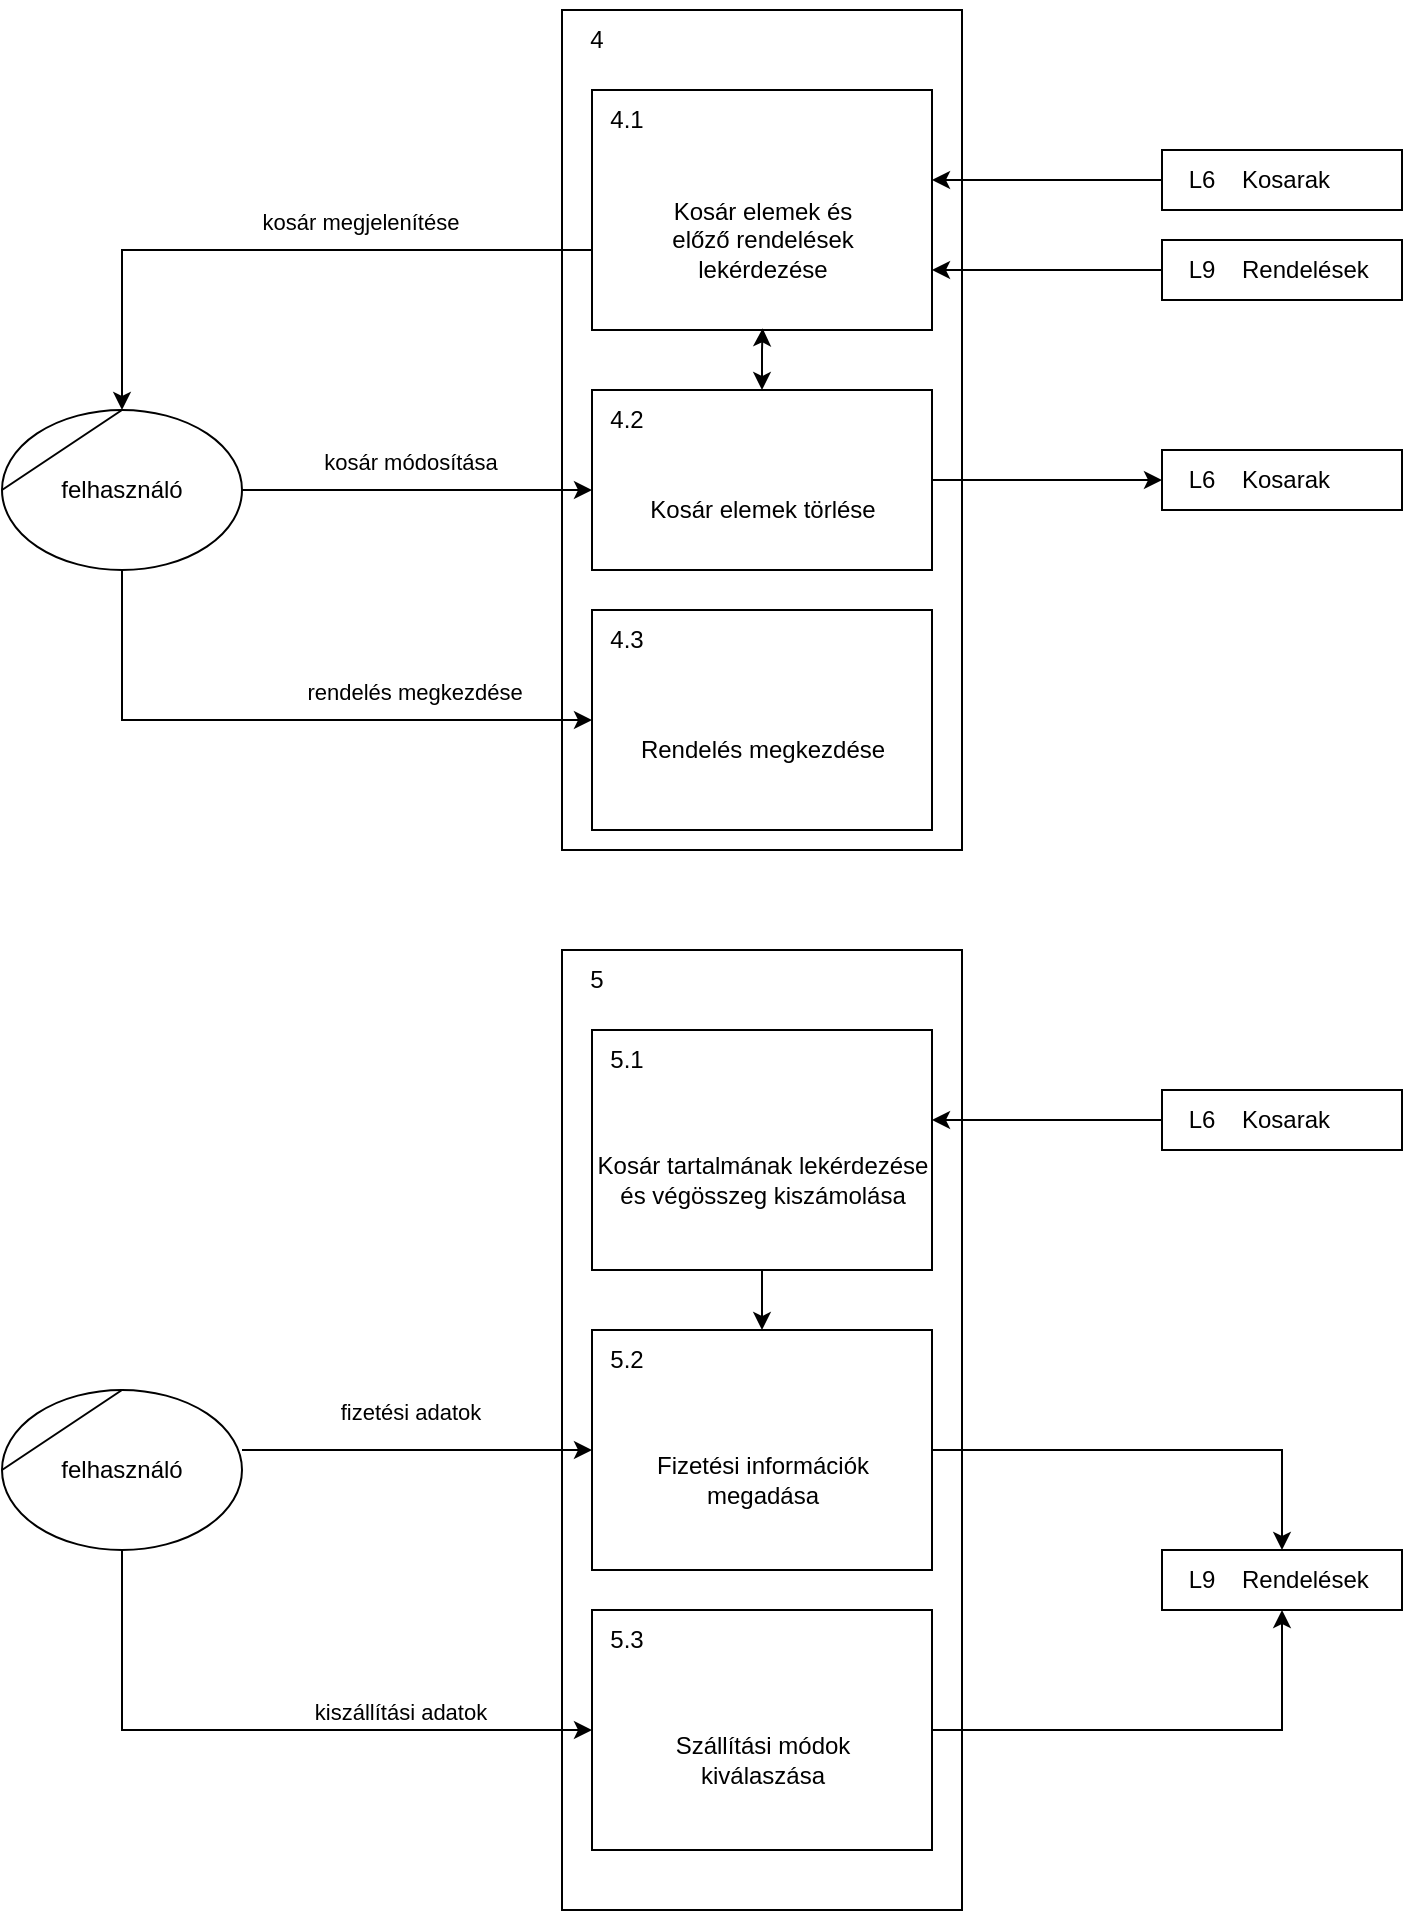 <mxfile version="20.8.20" type="device"><diagram name="Page-1" id="Z0UUQqZRVwsT-piugHuJ"><mxGraphModel dx="1789" dy="986" grid="1" gridSize="10" guides="1" tooltips="1" connect="1" arrows="1" fold="1" page="1" pageScale="1" pageWidth="850" pageHeight="1100" math="0" shadow="0"><root><mxCell id="0"/><mxCell id="1" parent="0"/><mxCell id="tL3Nul9Oa48Bnrx2CsPF-1" value="" style="group" vertex="1" connectable="0" parent="1"><mxGeometry x="320" y="45" width="200" height="955" as="geometry"/></mxCell><mxCell id="SI3stgNXLdynbU2XMo8t-3" value="" style="html=1;dashed=0;whitespace=wrap;shape=mxgraph.dfd.process;align=center;container=0;collapsible=0;spacingTop=30;" parent="tL3Nul9Oa48Bnrx2CsPF-1" vertex="1"><mxGeometry y="5" width="200" height="420" as="geometry"/></mxCell><mxCell id="SI3stgNXLdynbU2XMo8t-4" value="4" style="text;html=1;strokeColor=none;fillColor=none;align=center;verticalAlign=middle;whiteSpace=wrap;rounded=0;movable=0;resizable=0;rotatable=0;cloneable=0;deletable=0;connectable=0;allowArrows=0;pointerEvents=1;" parent="tL3Nul9Oa48Bnrx2CsPF-1" vertex="1"><mxGeometry y="5" width="35" height="30" as="geometry"/></mxCell><mxCell id="SI3stgNXLdynbU2XMo8t-5" value="" style="text;html=1;strokeColor=none;fillColor=none;align=left;verticalAlign=middle;whiteSpace=wrap;rounded=0;movable=0;resizable=0;connectable=0;allowArrows=0;rotatable=0;cloneable=0;deletable=0;spacingLeft=6;autosize=1;resizeWidth=0;" parent="tL3Nul9Oa48Bnrx2CsPF-1" vertex="1"><mxGeometry x="35" width="50" height="40" as="geometry"/></mxCell><mxCell id="SI3stgNXLdynbU2XMo8t-6" value="Kosár elemek és &lt;br&gt;előző rendelések &lt;br&gt;lekérdezése" style="html=1;dashed=0;whitespace=wrap;shape=mxgraph.dfd.process2;align=center;container=1;collapsible=0;spacingTop=30;" parent="tL3Nul9Oa48Bnrx2CsPF-1" vertex="1"><mxGeometry x="15" y="45" width="170" height="120" as="geometry"/></mxCell><mxCell id="SI3stgNXLdynbU2XMo8t-7" value="4.1" style="text;html=1;strokeColor=none;fillColor=none;align=center;verticalAlign=middle;whiteSpace=wrap;rounded=0;connectable=0;allowArrows=0;editable=1;movable=0;resizable=0;rotatable=0;deletable=0;locked=0;cloneable=0;" parent="SI3stgNXLdynbU2XMo8t-6" vertex="1"><mxGeometry width="35" height="30" as="geometry"/></mxCell><mxCell id="SI3stgNXLdynbU2XMo8t-8" value="" style="text;strokeColor=none;fillColor=none;align=left;verticalAlign=middle;whiteSpace=wrap;rounded=0;autosize=1;connectable=0;allowArrows=0;movable=0;resizable=0;rotatable=0;deletable=0;cloneable=0;spacingLeft=6;fontStyle=0;html=1;" parent="SI3stgNXLdynbU2XMo8t-6" vertex="1"><mxGeometry x="35" y="-5" width="50" height="40" as="geometry"/></mxCell><mxCell id="SI3stgNXLdynbU2XMo8t-36" style="edgeStyle=orthogonalEdgeStyle;rounded=0;orthogonalLoop=1;jettySize=auto;html=1;entryX=0.502;entryY=0.993;entryDx=0;entryDy=0;entryPerimeter=0;startArrow=classic;startFill=1;" parent="tL3Nul9Oa48Bnrx2CsPF-1" source="SI3stgNXLdynbU2XMo8t-27" target="SI3stgNXLdynbU2XMo8t-6" edge="1"><mxGeometry relative="1" as="geometry"/></mxCell><mxCell id="SI3stgNXLdynbU2XMo8t-27" value="Kosár elemek törlése" style="html=1;dashed=0;whitespace=wrap;shape=mxgraph.dfd.process2;align=center;container=1;collapsible=0;spacingTop=30;" parent="tL3Nul9Oa48Bnrx2CsPF-1" vertex="1"><mxGeometry x="15" y="195" width="170" height="90" as="geometry"/></mxCell><mxCell id="SI3stgNXLdynbU2XMo8t-28" value="4.2" style="text;html=1;strokeColor=none;fillColor=none;align=center;verticalAlign=middle;whiteSpace=wrap;rounded=0;connectable=0;allowArrows=0;editable=1;movable=0;resizable=0;rotatable=0;deletable=0;locked=0;cloneable=0;" parent="SI3stgNXLdynbU2XMo8t-27" vertex="1"><mxGeometry width="35" height="30" as="geometry"/></mxCell><mxCell id="SI3stgNXLdynbU2XMo8t-29" value="" style="text;strokeColor=none;fillColor=none;align=left;verticalAlign=middle;whiteSpace=wrap;rounded=0;autosize=1;connectable=0;allowArrows=0;movable=0;resizable=0;rotatable=0;deletable=0;cloneable=0;spacingLeft=6;fontStyle=0;html=1;" parent="SI3stgNXLdynbU2XMo8t-27" vertex="1"><mxGeometry x="35" y="-5" width="50" height="40" as="geometry"/></mxCell><mxCell id="SI3stgNXLdynbU2XMo8t-37" value="Rendelés megkezdése" style="html=1;dashed=0;whitespace=wrap;shape=mxgraph.dfd.process2;align=center;container=1;collapsible=0;spacingTop=30;" parent="tL3Nul9Oa48Bnrx2CsPF-1" vertex="1"><mxGeometry x="15" y="305" width="170" height="110" as="geometry"/></mxCell><mxCell id="SI3stgNXLdynbU2XMo8t-38" value="4.3" style="text;html=1;strokeColor=none;fillColor=none;align=center;verticalAlign=middle;whiteSpace=wrap;rounded=0;connectable=0;allowArrows=0;editable=1;movable=0;resizable=0;rotatable=0;deletable=0;locked=0;cloneable=0;" parent="SI3stgNXLdynbU2XMo8t-37" vertex="1"><mxGeometry width="35" height="30" as="geometry"/></mxCell><mxCell id="SI3stgNXLdynbU2XMo8t-39" value="" style="text;strokeColor=none;fillColor=none;align=left;verticalAlign=middle;whiteSpace=wrap;rounded=0;autosize=1;connectable=0;allowArrows=0;movable=0;resizable=0;rotatable=0;deletable=0;cloneable=0;spacingLeft=6;fontStyle=0;html=1;" parent="SI3stgNXLdynbU2XMo8t-37" vertex="1"><mxGeometry x="35" y="-5" width="50" height="40" as="geometry"/></mxCell><mxCell id="SI3stgNXLdynbU2XMo8t-41" value="" style="html=1;dashed=0;whitespace=wrap;shape=mxgraph.dfd.process;align=center;container=0;collapsible=0;spacingTop=30;" parent="tL3Nul9Oa48Bnrx2CsPF-1" vertex="1"><mxGeometry y="475" width="200" height="480" as="geometry"/></mxCell><mxCell id="SI3stgNXLdynbU2XMo8t-42" value="5" style="text;html=1;strokeColor=none;fillColor=none;align=center;verticalAlign=middle;whiteSpace=wrap;rounded=0;movable=0;resizable=0;rotatable=0;cloneable=0;deletable=0;connectable=0;allowArrows=0;pointerEvents=1;" parent="tL3Nul9Oa48Bnrx2CsPF-1" vertex="1"><mxGeometry y="475" width="35" height="30" as="geometry"/></mxCell><mxCell id="SI3stgNXLdynbU2XMo8t-43" value="" style="text;html=1;strokeColor=none;fillColor=none;align=left;verticalAlign=middle;whiteSpace=wrap;rounded=0;movable=0;resizable=0;connectable=0;allowArrows=0;rotatable=0;cloneable=0;deletable=0;spacingLeft=6;autosize=1;resizeWidth=0;" parent="tL3Nul9Oa48Bnrx2CsPF-1" vertex="1"><mxGeometry x="35" y="470" width="50" height="40" as="geometry"/></mxCell><mxCell id="SI3stgNXLdynbU2XMo8t-50" value="Fizetési információk&lt;br&gt;megadása" style="html=1;dashed=0;whitespace=wrap;shape=mxgraph.dfd.process2;align=center;container=1;collapsible=0;spacingTop=30;" parent="tL3Nul9Oa48Bnrx2CsPF-1" vertex="1"><mxGeometry x="15" y="665" width="170" height="120" as="geometry"/></mxCell><mxCell id="SI3stgNXLdynbU2XMo8t-51" value="5.2" style="text;html=1;strokeColor=none;fillColor=none;align=center;verticalAlign=middle;whiteSpace=wrap;rounded=0;connectable=0;allowArrows=0;editable=1;movable=0;resizable=0;rotatable=0;deletable=0;locked=0;cloneable=0;" parent="SI3stgNXLdynbU2XMo8t-50" vertex="1"><mxGeometry width="35" height="30" as="geometry"/></mxCell><mxCell id="SI3stgNXLdynbU2XMo8t-52" value="" style="text;strokeColor=none;fillColor=none;align=left;verticalAlign=middle;whiteSpace=wrap;rounded=0;autosize=1;connectable=0;allowArrows=0;movable=0;resizable=0;rotatable=0;deletable=0;cloneable=0;spacingLeft=6;fontStyle=0;html=1;" parent="SI3stgNXLdynbU2XMo8t-50" vertex="1"><mxGeometry x="35" y="-5" width="50" height="40" as="geometry"/></mxCell><mxCell id="SI3stgNXLdynbU2XMo8t-58" style="edgeStyle=orthogonalEdgeStyle;rounded=0;orthogonalLoop=1;jettySize=auto;html=1;startArrow=none;startFill=0;" parent="tL3Nul9Oa48Bnrx2CsPF-1" source="SI3stgNXLdynbU2XMo8t-55" target="SI3stgNXLdynbU2XMo8t-50" edge="1"><mxGeometry relative="1" as="geometry"/></mxCell><mxCell id="SI3stgNXLdynbU2XMo8t-55" value="Kosár tartalmának lekérdezése&lt;br&gt;és végösszeg kiszámolása" style="html=1;dashed=0;whitespace=wrap;shape=mxgraph.dfd.process2;align=center;container=1;collapsible=0;spacingTop=30;" parent="tL3Nul9Oa48Bnrx2CsPF-1" vertex="1"><mxGeometry x="15" y="515" width="170" height="120" as="geometry"/></mxCell><mxCell id="SI3stgNXLdynbU2XMo8t-56" value="5.1" style="text;html=1;strokeColor=none;fillColor=none;align=center;verticalAlign=middle;whiteSpace=wrap;rounded=0;connectable=0;allowArrows=0;editable=1;movable=0;resizable=0;rotatable=0;deletable=0;locked=0;cloneable=0;" parent="SI3stgNXLdynbU2XMo8t-55" vertex="1"><mxGeometry width="35" height="30" as="geometry"/></mxCell><mxCell id="SI3stgNXLdynbU2XMo8t-57" value="" style="text;strokeColor=none;fillColor=none;align=left;verticalAlign=middle;whiteSpace=wrap;rounded=0;autosize=1;connectable=0;allowArrows=0;movable=0;resizable=0;rotatable=0;deletable=0;cloneable=0;spacingLeft=6;fontStyle=0;html=1;" parent="SI3stgNXLdynbU2XMo8t-55" vertex="1"><mxGeometry x="35" y="-5" width="50" height="40" as="geometry"/></mxCell><mxCell id="SI3stgNXLdynbU2XMo8t-64" value="Szállítási módok&lt;br&gt;kiválaszása" style="html=1;dashed=0;whitespace=wrap;shape=mxgraph.dfd.process2;align=center;container=1;collapsible=0;spacingTop=30;" parent="tL3Nul9Oa48Bnrx2CsPF-1" vertex="1"><mxGeometry x="15" y="805" width="170" height="120" as="geometry"/></mxCell><mxCell id="SI3stgNXLdynbU2XMo8t-65" value="5.3" style="text;html=1;strokeColor=none;fillColor=none;align=center;verticalAlign=middle;whiteSpace=wrap;rounded=0;connectable=0;allowArrows=0;editable=1;movable=0;resizable=0;rotatable=0;deletable=0;locked=0;cloneable=0;" parent="SI3stgNXLdynbU2XMo8t-64" vertex="1"><mxGeometry width="35" height="30" as="geometry"/></mxCell><mxCell id="SI3stgNXLdynbU2XMo8t-66" value="" style="text;strokeColor=none;fillColor=none;align=left;verticalAlign=middle;whiteSpace=wrap;rounded=0;autosize=1;connectable=0;allowArrows=0;movable=0;resizable=0;rotatable=0;deletable=0;cloneable=0;spacingLeft=6;fontStyle=0;html=1;" parent="SI3stgNXLdynbU2XMo8t-64" vertex="1"><mxGeometry x="35" y="-5" width="50" height="40" as="geometry"/></mxCell><mxCell id="SI3stgNXLdynbU2XMo8t-1" value="felhasználó" style="shape=stencil(tZRtjoMgEIZPw98GJR6gYXfvQe10nZQCAbYft99RNKlW7GajiTGZeeXhnZGBCRka5YCVvGHig5VlwTm9Kb5NYhUc1DElr8qjOmhISojenuGGx9gz0DTgMbaq+GR8T9+0j5C1NYYgaE0YKU86wRQaWsvvCdZv/xhFjvgXiOB7kynLyq+/Y3fVNuBiI79j7OB+db/rgceOi61+3Grg4v9YISmTO9xCHlR9/vb2xxxnzYDW6AK8OfLTeZzO66ynzM5CnqyHBUsn1DqN9UITnWoH/kUY5Iu9PtVUzRY1jx4IGk22K9UioSs+44+uvFxl3bKX1nTZdE12iV8=);whiteSpace=wrap;html=1;" parent="1" vertex="1"><mxGeometry x="40" y="250" width="120" height="80" as="geometry"/></mxCell><mxCell id="SI3stgNXLdynbU2XMo8t-2" value="felhasználó" style="shape=stencil(tZRtjoMgEIZPw98GJR6gYXfvQe10nZQCAbYft99RNKlW7GajiTGZeeXhnZGBCRka5YCVvGHig5VlwTm9Kb5NYhUc1DElr8qjOmhISojenuGGx9gz0DTgMbaq+GR8T9+0j5C1NYYgaE0YKU86wRQaWsvvCdZv/xhFjvgXiOB7kynLyq+/Y3fVNuBiI79j7OB+db/rgceOi61+3Grg4v9YISmTO9xCHlR9/vb2xxxnzYDW6AK8OfLTeZzO66ynzM5CnqyHBUsn1DqN9UITnWoH/kUY5Iu9PtVUzRY1jx4IGk22K9UioSs+44+uvFxl3bKX1nTZdE12iV8=);whiteSpace=wrap;html=1;" parent="1" vertex="1"><mxGeometry x="40" y="740" width="120" height="80" as="geometry"/></mxCell><mxCell id="SI3stgNXLdynbU2XMo8t-10" value="kosár megjelenítése" style="endArrow=classic;html=1;rounded=0;verticalAlign=bottom;edgeStyle=orthogonalEdgeStyle;" parent="1" source="SI3stgNXLdynbU2XMo8t-6" target="SI3stgNXLdynbU2XMo8t-1" edge="1"><mxGeometry x="-0.261" y="-5" width="50" height="50" relative="1" as="geometry"><mxPoint x="470" y="330" as="sourcePoint"/><mxPoint x="350" y="330" as="targetPoint"/><Array as="points"><mxPoint x="100" y="170"/></Array><mxPoint as="offset"/></mxGeometry></mxCell><mxCell id="SI3stgNXLdynbU2XMo8t-22" style="edgeStyle=orthogonalEdgeStyle;rounded=0;orthogonalLoop=1;jettySize=auto;html=1;" parent="1" source="SI3stgNXLdynbU2XMo8t-11" target="SI3stgNXLdynbU2XMo8t-6" edge="1"><mxGeometry relative="1" as="geometry"><Array as="points"><mxPoint x="470" y="135"/><mxPoint x="470" y="135"/></Array></mxGeometry></mxCell><mxCell id="SI3stgNXLdynbU2XMo8t-11" value="Kosarak" style="html=1;dashed=0;whitespace=wrap;shape=mxgraph.dfd.dataStoreID2;align=left;spacingLeft=38;container=1;collapsible=0;" parent="1" vertex="1"><mxGeometry x="620" y="120" width="120" height="30" as="geometry"/></mxCell><mxCell id="SI3stgNXLdynbU2XMo8t-12" value="L6" style="text;html=1;strokeColor=none;fillColor=none;align=center;verticalAlign=middle;whiteSpace=wrap;rounded=0;connectable=0;allowArrows=0;movable=0;resizable=0;rotatable=0;cloneable=0;deletable=0;" parent="SI3stgNXLdynbU2XMo8t-11" vertex="1"><mxGeometry x="5" width="30" height="30" as="geometry"/></mxCell><mxCell id="SI3stgNXLdynbU2XMo8t-23" style="edgeStyle=orthogonalEdgeStyle;rounded=0;orthogonalLoop=1;jettySize=auto;html=1;" parent="1" source="SI3stgNXLdynbU2XMo8t-17" target="SI3stgNXLdynbU2XMo8t-6" edge="1"><mxGeometry relative="1" as="geometry"><Array as="points"><mxPoint x="470" y="180"/><mxPoint x="470" y="180"/></Array></mxGeometry></mxCell><mxCell id="SI3stgNXLdynbU2XMo8t-17" value="Rendelések" style="html=1;dashed=0;whitespace=wrap;shape=mxgraph.dfd.dataStoreID2;align=left;spacingLeft=38;container=1;collapsible=0;" parent="1" vertex="1"><mxGeometry x="620" y="165" width="120" height="30" as="geometry"/></mxCell><mxCell id="SI3stgNXLdynbU2XMo8t-18" value="L9" style="text;html=1;strokeColor=none;fillColor=none;align=center;verticalAlign=middle;whiteSpace=wrap;rounded=0;connectable=0;allowArrows=0;movable=0;resizable=0;rotatable=0;cloneable=0;deletable=0;" parent="SI3stgNXLdynbU2XMo8t-17" vertex="1"><mxGeometry x="5" width="30" height="30" as="geometry"/></mxCell><mxCell id="SI3stgNXLdynbU2XMo8t-34" style="edgeStyle=orthogonalEdgeStyle;rounded=0;orthogonalLoop=1;jettySize=auto;html=1;" parent="1" source="SI3stgNXLdynbU2XMo8t-27" target="SI3stgNXLdynbU2XMo8t-32" edge="1"><mxGeometry relative="1" as="geometry"><Array as="points"><mxPoint x="490" y="290"/><mxPoint x="490" y="290"/></Array></mxGeometry></mxCell><mxCell id="SI3stgNXLdynbU2XMo8t-31" value="kosár módosítása" style="endArrow=classic;html=1;rounded=0;verticalAlign=bottom;edgeStyle=orthogonalEdgeStyle;" parent="1" source="SI3stgNXLdynbU2XMo8t-1" target="SI3stgNXLdynbU2XMo8t-27" edge="1"><mxGeometry x="-0.04" y="5" width="50" height="50" relative="1" as="geometry"><mxPoint x="350" y="330" as="sourcePoint"/><mxPoint x="470" y="330" as="targetPoint"/><Array as="points"><mxPoint x="260" y="290"/><mxPoint x="260" y="290"/></Array><mxPoint as="offset"/></mxGeometry></mxCell><mxCell id="SI3stgNXLdynbU2XMo8t-32" value="Kosarak" style="html=1;dashed=0;whitespace=wrap;shape=mxgraph.dfd.dataStoreID2;align=left;spacingLeft=38;container=1;collapsible=0;" parent="1" vertex="1"><mxGeometry x="620" y="270" width="120" height="30" as="geometry"/></mxCell><mxCell id="SI3stgNXLdynbU2XMo8t-33" value="L6" style="text;html=1;strokeColor=none;fillColor=none;align=center;verticalAlign=middle;whiteSpace=wrap;rounded=0;connectable=0;allowArrows=0;movable=0;resizable=0;rotatable=0;cloneable=0;deletable=0;" parent="SI3stgNXLdynbU2XMo8t-32" vertex="1"><mxGeometry x="5" width="30" height="30" as="geometry"/></mxCell><mxCell id="SI3stgNXLdynbU2XMo8t-40" value="rendelés megkezdése" style="endArrow=classic;html=1;rounded=0;verticalAlign=bottom;exitX=0.5;exitY=1;exitDx=0;exitDy=0;edgeStyle=orthogonalEdgeStyle;" parent="1" source="SI3stgNXLdynbU2XMo8t-1" target="SI3stgNXLdynbU2XMo8t-37" edge="1"><mxGeometry x="0.423" y="5" width="50" height="50" relative="1" as="geometry"><mxPoint x="350" y="330" as="sourcePoint"/><mxPoint x="470" y="330" as="targetPoint"/><Array as="points"><mxPoint x="100" y="405"/></Array><mxPoint as="offset"/></mxGeometry></mxCell><mxCell id="SI3stgNXLdynbU2XMo8t-54" value="fizetési adatok" style="endArrow=classic;html=1;rounded=0;verticalAlign=bottom;edgeStyle=orthogonalEdgeStyle;" parent="1" source="SI3stgNXLdynbU2XMo8t-2" target="SI3stgNXLdynbU2XMo8t-50" edge="1"><mxGeometry x="-0.04" y="10" width="50" height="50" relative="1" as="geometry"><mxPoint x="130" y="710.0" as="sourcePoint"/><mxPoint x="250" y="710.0" as="targetPoint"/><mxPoint as="offset"/><Array as="points"><mxPoint x="250" y="770"/><mxPoint x="250" y="770"/></Array></mxGeometry></mxCell><mxCell id="SI3stgNXLdynbU2XMo8t-69" style="edgeStyle=orthogonalEdgeStyle;rounded=0;orthogonalLoop=1;jettySize=auto;html=1;startArrow=none;startFill=0;" parent="1" source="SI3stgNXLdynbU2XMo8t-50" target="SI3stgNXLdynbU2XMo8t-62" edge="1"><mxGeometry relative="1" as="geometry"><Array as="points"><mxPoint x="680" y="770"/></Array></mxGeometry></mxCell><mxCell id="SI3stgNXLdynbU2XMo8t-61" style="edgeStyle=orthogonalEdgeStyle;rounded=0;orthogonalLoop=1;jettySize=auto;html=1;startArrow=none;startFill=0;" parent="1" source="SI3stgNXLdynbU2XMo8t-59" target="SI3stgNXLdynbU2XMo8t-55" edge="1"><mxGeometry relative="1" as="geometry"><Array as="points"><mxPoint x="480" y="605"/><mxPoint x="480" y="605"/></Array></mxGeometry></mxCell><mxCell id="SI3stgNXLdynbU2XMo8t-59" value="Kosarak" style="html=1;dashed=0;whitespace=wrap;shape=mxgraph.dfd.dataStoreID2;align=left;spacingLeft=38;container=1;collapsible=0;" parent="1" vertex="1"><mxGeometry x="620" y="590" width="120" height="30" as="geometry"/></mxCell><mxCell id="SI3stgNXLdynbU2XMo8t-60" value="L6" style="text;html=1;strokeColor=none;fillColor=none;align=center;verticalAlign=middle;whiteSpace=wrap;rounded=0;connectable=0;allowArrows=0;movable=0;resizable=0;rotatable=0;cloneable=0;deletable=0;" parent="SI3stgNXLdynbU2XMo8t-59" vertex="1"><mxGeometry x="5" width="30" height="30" as="geometry"/></mxCell><mxCell id="SI3stgNXLdynbU2XMo8t-62" value="Rendelések" style="html=1;dashed=0;whitespace=wrap;shape=mxgraph.dfd.dataStoreID2;align=left;spacingLeft=38;container=1;collapsible=0;" parent="1" vertex="1"><mxGeometry x="620" y="820" width="120" height="30" as="geometry"/></mxCell><mxCell id="SI3stgNXLdynbU2XMo8t-63" value="L9" style="text;html=1;strokeColor=none;fillColor=none;align=center;verticalAlign=middle;whiteSpace=wrap;rounded=0;connectable=0;allowArrows=0;movable=0;resizable=0;rotatable=0;cloneable=0;deletable=0;" parent="SI3stgNXLdynbU2XMo8t-62" vertex="1"><mxGeometry x="5" width="30" height="30" as="geometry"/></mxCell><mxCell id="SI3stgNXLdynbU2XMo8t-68" style="edgeStyle=orthogonalEdgeStyle;rounded=0;orthogonalLoop=1;jettySize=auto;html=1;startArrow=none;startFill=0;" parent="1" source="SI3stgNXLdynbU2XMo8t-64" target="SI3stgNXLdynbU2XMo8t-62" edge="1"><mxGeometry relative="1" as="geometry"><Array as="points"><mxPoint x="680" y="910"/></Array></mxGeometry></mxCell><mxCell id="SI3stgNXLdynbU2XMo8t-67" value="kiszállítási adatok" style="endArrow=classic;html=1;rounded=0;verticalAlign=bottom;edgeStyle=orthogonalEdgeStyle;" parent="1" source="SI3stgNXLdynbU2XMo8t-2" target="SI3stgNXLdynbU2XMo8t-64" edge="1"><mxGeometry x="0.415" width="50" height="50" relative="1" as="geometry"><mxPoint x="110" y="880" as="sourcePoint"/><mxPoint x="248" y="880" as="targetPoint"/><mxPoint x="-1" as="offset"/><Array as="points"><mxPoint x="100" y="910"/></Array></mxGeometry></mxCell></root></mxGraphModel></diagram></mxfile>